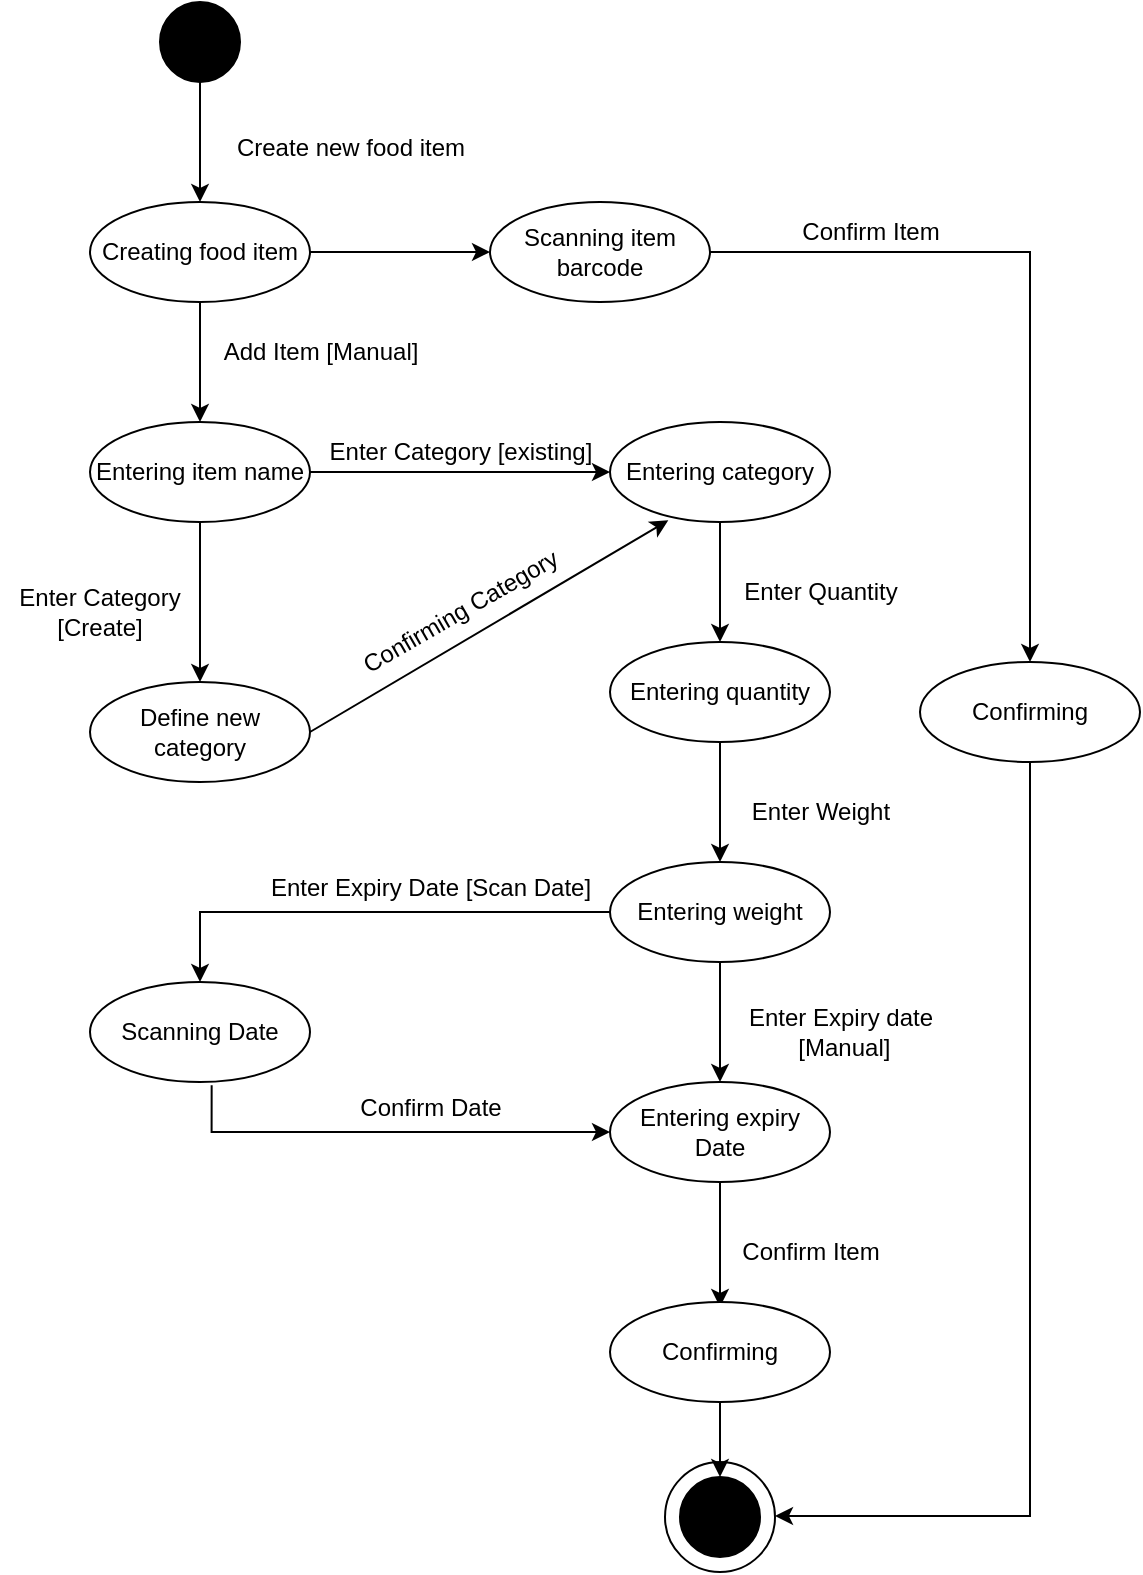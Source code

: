 <mxfile version="23.1.4" type="device">
  <diagram name="Page-1" id="C5eJdvvLRLpj0kCeoj5C">
    <mxGraphModel dx="1434" dy="822" grid="1" gridSize="10" guides="1" tooltips="1" connect="1" arrows="1" fold="1" page="1" pageScale="1" pageWidth="850" pageHeight="1100" math="0" shadow="0">
      <root>
        <mxCell id="0" />
        <mxCell id="1" parent="0" />
        <mxCell id="m1-u2TJAcXCcuv39WsT8-17" style="edgeStyle=orthogonalEdgeStyle;rounded=0;orthogonalLoop=1;jettySize=auto;html=1;" edge="1" parent="1" source="m1-u2TJAcXCcuv39WsT8-2" target="m1-u2TJAcXCcuv39WsT8-3">
          <mxGeometry relative="1" as="geometry" />
        </mxCell>
        <mxCell id="m1-u2TJAcXCcuv39WsT8-2" value="" style="ellipse;whiteSpace=wrap;html=1;aspect=fixed;fillColor=#000000;" vertex="1" parent="1">
          <mxGeometry x="95" y="30" width="40" height="40" as="geometry" />
        </mxCell>
        <mxCell id="m1-u2TJAcXCcuv39WsT8-18" style="edgeStyle=orthogonalEdgeStyle;rounded=0;orthogonalLoop=1;jettySize=auto;html=1;" edge="1" parent="1" source="m1-u2TJAcXCcuv39WsT8-3" target="m1-u2TJAcXCcuv39WsT8-4">
          <mxGeometry relative="1" as="geometry" />
        </mxCell>
        <mxCell id="m1-u2TJAcXCcuv39WsT8-19" style="edgeStyle=orthogonalEdgeStyle;rounded=0;orthogonalLoop=1;jettySize=auto;html=1;entryX=0;entryY=0.5;entryDx=0;entryDy=0;" edge="1" parent="1" source="m1-u2TJAcXCcuv39WsT8-3" target="m1-u2TJAcXCcuv39WsT8-5">
          <mxGeometry relative="1" as="geometry" />
        </mxCell>
        <mxCell id="m1-u2TJAcXCcuv39WsT8-3" value="&lt;div&gt;Creating food item&lt;/div&gt;" style="ellipse;whiteSpace=wrap;html=1;" vertex="1" parent="1">
          <mxGeometry x="60" y="130" width="110" height="50" as="geometry" />
        </mxCell>
        <mxCell id="m1-u2TJAcXCcuv39WsT8-21" style="edgeStyle=orthogonalEdgeStyle;rounded=0;orthogonalLoop=1;jettySize=auto;html=1;entryX=0;entryY=0.5;entryDx=0;entryDy=0;" edge="1" parent="1" source="m1-u2TJAcXCcuv39WsT8-4" target="m1-u2TJAcXCcuv39WsT8-6">
          <mxGeometry relative="1" as="geometry" />
        </mxCell>
        <mxCell id="m1-u2TJAcXCcuv39WsT8-22" style="edgeStyle=orthogonalEdgeStyle;rounded=0;orthogonalLoop=1;jettySize=auto;html=1;entryX=0.5;entryY=0;entryDx=0;entryDy=0;" edge="1" parent="1" source="m1-u2TJAcXCcuv39WsT8-4" target="m1-u2TJAcXCcuv39WsT8-7">
          <mxGeometry relative="1" as="geometry" />
        </mxCell>
        <mxCell id="m1-u2TJAcXCcuv39WsT8-4" value="&lt;div&gt;Entering item name&lt;br&gt;&lt;/div&gt;" style="ellipse;whiteSpace=wrap;html=1;" vertex="1" parent="1">
          <mxGeometry x="60" y="240" width="110" height="50" as="geometry" />
        </mxCell>
        <mxCell id="m1-u2TJAcXCcuv39WsT8-33" value="" style="edgeStyle=orthogonalEdgeStyle;rounded=0;orthogonalLoop=1;jettySize=auto;html=1;" edge="1" parent="1" source="m1-u2TJAcXCcuv39WsT8-5" target="m1-u2TJAcXCcuv39WsT8-9">
          <mxGeometry relative="1" as="geometry" />
        </mxCell>
        <mxCell id="m1-u2TJAcXCcuv39WsT8-5" value="Scanning item barcode" style="ellipse;whiteSpace=wrap;html=1;" vertex="1" parent="1">
          <mxGeometry x="260" y="130" width="110" height="50" as="geometry" />
        </mxCell>
        <mxCell id="m1-u2TJAcXCcuv39WsT8-30" value="" style="edgeStyle=orthogonalEdgeStyle;rounded=0;orthogonalLoop=1;jettySize=auto;html=1;" edge="1" parent="1" source="m1-u2TJAcXCcuv39WsT8-6" target="m1-u2TJAcXCcuv39WsT8-8">
          <mxGeometry relative="1" as="geometry" />
        </mxCell>
        <mxCell id="m1-u2TJAcXCcuv39WsT8-6" value="Entering category" style="ellipse;whiteSpace=wrap;html=1;" vertex="1" parent="1">
          <mxGeometry x="320" y="240" width="110" height="50" as="geometry" />
        </mxCell>
        <mxCell id="m1-u2TJAcXCcuv39WsT8-7" value="Define new category" style="ellipse;whiteSpace=wrap;html=1;" vertex="1" parent="1">
          <mxGeometry x="60" y="370" width="110" height="50" as="geometry" />
        </mxCell>
        <mxCell id="m1-u2TJAcXCcuv39WsT8-25" value="" style="edgeStyle=orthogonalEdgeStyle;rounded=0;orthogonalLoop=1;jettySize=auto;html=1;" edge="1" parent="1" source="m1-u2TJAcXCcuv39WsT8-8" target="m1-u2TJAcXCcuv39WsT8-10">
          <mxGeometry relative="1" as="geometry" />
        </mxCell>
        <mxCell id="m1-u2TJAcXCcuv39WsT8-8" value="Entering quantity" style="ellipse;whiteSpace=wrap;html=1;" vertex="1" parent="1">
          <mxGeometry x="320" y="350" width="110" height="50" as="geometry" />
        </mxCell>
        <mxCell id="m1-u2TJAcXCcuv39WsT8-56" style="edgeStyle=orthogonalEdgeStyle;rounded=0;orthogonalLoop=1;jettySize=auto;html=1;" edge="1" parent="1" source="m1-u2TJAcXCcuv39WsT8-9" target="m1-u2TJAcXCcuv39WsT8-53">
          <mxGeometry relative="1" as="geometry">
            <Array as="points">
              <mxPoint x="530" y="787" />
            </Array>
          </mxGeometry>
        </mxCell>
        <mxCell id="m1-u2TJAcXCcuv39WsT8-9" value="Confirming" style="ellipse;whiteSpace=wrap;html=1;" vertex="1" parent="1">
          <mxGeometry x="475" y="360" width="110" height="50" as="geometry" />
        </mxCell>
        <mxCell id="m1-u2TJAcXCcuv39WsT8-26" value="" style="edgeStyle=orthogonalEdgeStyle;rounded=0;orthogonalLoop=1;jettySize=auto;html=1;" edge="1" parent="1" source="m1-u2TJAcXCcuv39WsT8-10" target="m1-u2TJAcXCcuv39WsT8-11">
          <mxGeometry relative="1" as="geometry" />
        </mxCell>
        <mxCell id="m1-u2TJAcXCcuv39WsT8-31" style="edgeStyle=orthogonalEdgeStyle;rounded=0;orthogonalLoop=1;jettySize=auto;html=1;entryX=0.5;entryY=0;entryDx=0;entryDy=0;" edge="1" parent="1" source="m1-u2TJAcXCcuv39WsT8-10" target="m1-u2TJAcXCcuv39WsT8-12">
          <mxGeometry relative="1" as="geometry" />
        </mxCell>
        <mxCell id="m1-u2TJAcXCcuv39WsT8-10" value="Entering weight" style="ellipse;whiteSpace=wrap;html=1;" vertex="1" parent="1">
          <mxGeometry x="320" y="460" width="110" height="50" as="geometry" />
        </mxCell>
        <mxCell id="m1-u2TJAcXCcuv39WsT8-27" value="" style="edgeStyle=orthogonalEdgeStyle;rounded=0;orthogonalLoop=1;jettySize=auto;html=1;" edge="1" parent="1" source="m1-u2TJAcXCcuv39WsT8-11">
          <mxGeometry relative="1" as="geometry">
            <mxPoint x="375" y="682.5" as="targetPoint" />
          </mxGeometry>
        </mxCell>
        <mxCell id="m1-u2TJAcXCcuv39WsT8-11" value="Entering expiry Date" style="ellipse;whiteSpace=wrap;html=1;" vertex="1" parent="1">
          <mxGeometry x="320" y="570" width="110" height="50" as="geometry" />
        </mxCell>
        <mxCell id="m1-u2TJAcXCcuv39WsT8-32" style="edgeStyle=orthogonalEdgeStyle;rounded=0;orthogonalLoop=1;jettySize=auto;html=1;entryX=0;entryY=0.5;entryDx=0;entryDy=0;exitX=0.553;exitY=1.033;exitDx=0;exitDy=0;exitPerimeter=0;" edge="1" parent="1" source="m1-u2TJAcXCcuv39WsT8-12" target="m1-u2TJAcXCcuv39WsT8-11">
          <mxGeometry relative="1" as="geometry">
            <Array as="points">
              <mxPoint x="121" y="595" />
            </Array>
          </mxGeometry>
        </mxCell>
        <mxCell id="m1-u2TJAcXCcuv39WsT8-12" value="Scanning Date" style="ellipse;whiteSpace=wrap;html=1;" vertex="1" parent="1">
          <mxGeometry x="60" y="520" width="110" height="50" as="geometry" />
        </mxCell>
        <mxCell id="m1-u2TJAcXCcuv39WsT8-29" value="" style="endArrow=classic;html=1;rounded=0;entryX=0.265;entryY=0.983;entryDx=0;entryDy=0;entryPerimeter=0;exitX=1;exitY=0.5;exitDx=0;exitDy=0;" edge="1" parent="1" source="m1-u2TJAcXCcuv39WsT8-7" target="m1-u2TJAcXCcuv39WsT8-6">
          <mxGeometry width="50" height="50" relative="1" as="geometry">
            <mxPoint x="170" y="376.65" as="sourcePoint" />
            <mxPoint x="293.32" y="260.0" as="targetPoint" />
          </mxGeometry>
        </mxCell>
        <mxCell id="m1-u2TJAcXCcuv39WsT8-35" value="&lt;div&gt;Create new food item&lt;/div&gt;" style="text;html=1;align=center;verticalAlign=middle;resizable=0;points=[];autosize=1;strokeColor=none;fillColor=none;" vertex="1" parent="1">
          <mxGeometry x="120" y="88" width="140" height="30" as="geometry" />
        </mxCell>
        <mxCell id="m1-u2TJAcXCcuv39WsT8-36" value="Add Item [Manual]" style="text;html=1;align=center;verticalAlign=middle;resizable=0;points=[];autosize=1;strokeColor=none;fillColor=none;" vertex="1" parent="1">
          <mxGeometry x="115" y="190" width="120" height="30" as="geometry" />
        </mxCell>
        <mxCell id="m1-u2TJAcXCcuv39WsT8-37" value="&lt;div&gt;Enter Category [existing]&lt;/div&gt;" style="text;html=1;align=center;verticalAlign=middle;resizable=0;points=[];autosize=1;strokeColor=none;fillColor=none;" vertex="1" parent="1">
          <mxGeometry x="170" y="240" width="150" height="30" as="geometry" />
        </mxCell>
        <mxCell id="m1-u2TJAcXCcuv39WsT8-42" value="Enter Category [Create]" style="text;strokeColor=none;align=center;fillColor=none;html=1;verticalAlign=middle;whiteSpace=wrap;rounded=0;" vertex="1" parent="1">
          <mxGeometry x="15" y="320" width="100" height="30" as="geometry" />
        </mxCell>
        <mxCell id="m1-u2TJAcXCcuv39WsT8-44" value="&lt;div&gt;Confirming Category&lt;/div&gt;" style="text;html=1;align=center;verticalAlign=middle;resizable=0;points=[];autosize=1;strokeColor=none;fillColor=none;rotation=-30;" vertex="1" parent="1">
          <mxGeometry x="180" y="320" width="130" height="30" as="geometry" />
        </mxCell>
        <mxCell id="m1-u2TJAcXCcuv39WsT8-45" value="&lt;div&gt;Enter Quantity&lt;/div&gt;" style="text;html=1;align=center;verticalAlign=middle;resizable=0;points=[];autosize=1;strokeColor=none;fillColor=none;" vertex="1" parent="1">
          <mxGeometry x="375" y="310" width="100" height="30" as="geometry" />
        </mxCell>
        <mxCell id="m1-u2TJAcXCcuv39WsT8-46" value="Enter Weight" style="text;html=1;align=center;verticalAlign=middle;resizable=0;points=[];autosize=1;strokeColor=none;fillColor=none;" vertex="1" parent="1">
          <mxGeometry x="380" y="420" width="90" height="30" as="geometry" />
        </mxCell>
        <mxCell id="m1-u2TJAcXCcuv39WsT8-47" value="&lt;div&gt;Enter Expiry date&lt;/div&gt;&lt;div&gt;&amp;nbsp;[Manual]&lt;/div&gt;" style="text;html=1;align=center;verticalAlign=middle;resizable=0;points=[];autosize=1;strokeColor=none;fillColor=none;" vertex="1" parent="1">
          <mxGeometry x="375" y="525" width="120" height="40" as="geometry" />
        </mxCell>
        <mxCell id="m1-u2TJAcXCcuv39WsT8-48" value="Enter Expiry Date [Scan Date]" style="text;html=1;align=center;verticalAlign=middle;resizable=0;points=[];autosize=1;strokeColor=none;fillColor=none;" vertex="1" parent="1">
          <mxGeometry x="140" y="458" width="180" height="30" as="geometry" />
        </mxCell>
        <mxCell id="m1-u2TJAcXCcuv39WsT8-49" value="Confirm Date" style="text;html=1;align=center;verticalAlign=middle;resizable=0;points=[];autosize=1;strokeColor=none;fillColor=none;" vertex="1" parent="1">
          <mxGeometry x="185" y="568" width="90" height="30" as="geometry" />
        </mxCell>
        <mxCell id="m1-u2TJAcXCcuv39WsT8-50" value="Confirm Item" style="text;html=1;align=center;verticalAlign=middle;resizable=0;points=[];autosize=1;strokeColor=none;fillColor=none;" vertex="1" parent="1">
          <mxGeometry x="375" y="640" width="90" height="30" as="geometry" />
        </mxCell>
        <mxCell id="m1-u2TJAcXCcuv39WsT8-51" value="Confirm Item" style="text;html=1;align=center;verticalAlign=middle;resizable=0;points=[];autosize=1;strokeColor=none;fillColor=none;" vertex="1" parent="1">
          <mxGeometry x="405" y="130" width="90" height="30" as="geometry" />
        </mxCell>
        <mxCell id="m1-u2TJAcXCcuv39WsT8-52" value="" style="group" vertex="1" connectable="0" parent="1">
          <mxGeometry x="347.5" y="760" width="55" height="55" as="geometry" />
        </mxCell>
        <mxCell id="m1-u2TJAcXCcuv39WsT8-53" value="" style="ellipse;whiteSpace=wrap;html=1;aspect=fixed;gradientColor=default;fillColor=none;" vertex="1" parent="m1-u2TJAcXCcuv39WsT8-52">
          <mxGeometry width="55" height="55" as="geometry" />
        </mxCell>
        <mxCell id="m1-u2TJAcXCcuv39WsT8-54" value="" style="ellipse;whiteSpace=wrap;html=1;aspect=fixed;fillColor=#000000;" vertex="1" parent="m1-u2TJAcXCcuv39WsT8-52">
          <mxGeometry x="7.5" y="7.5" width="40" height="40" as="geometry" />
        </mxCell>
        <mxCell id="m1-u2TJAcXCcuv39WsT8-60" value="" style="edgeStyle=orthogonalEdgeStyle;rounded=0;orthogonalLoop=1;jettySize=auto;html=1;" edge="1" parent="1" source="m1-u2TJAcXCcuv39WsT8-55" target="m1-u2TJAcXCcuv39WsT8-54">
          <mxGeometry relative="1" as="geometry" />
        </mxCell>
        <mxCell id="m1-u2TJAcXCcuv39WsT8-55" value="Confirming" style="ellipse;whiteSpace=wrap;html=1;" vertex="1" parent="1">
          <mxGeometry x="320" y="680" width="110" height="50" as="geometry" />
        </mxCell>
      </root>
    </mxGraphModel>
  </diagram>
</mxfile>
